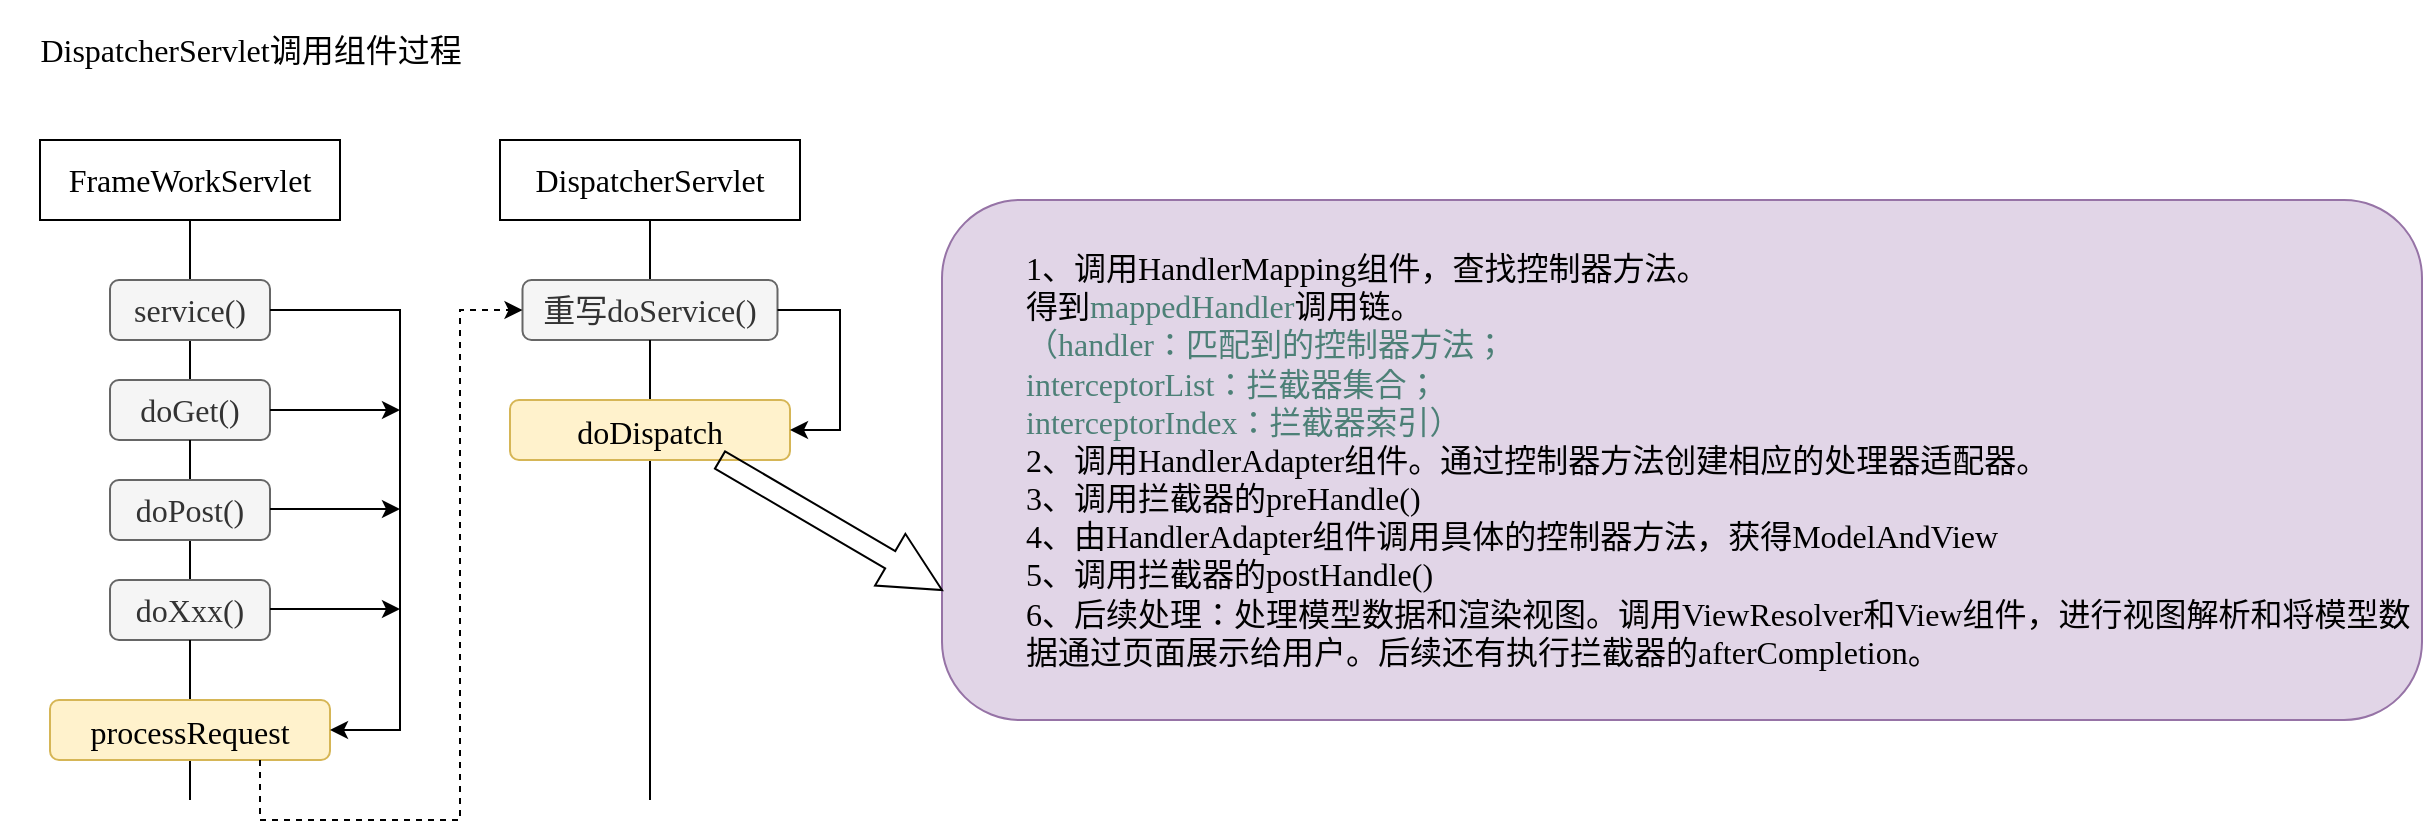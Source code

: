 <mxfile version="15.6.8" type="github">
  <diagram id="KfAR4TID4Bc1_DBofIgW" name="第 1 页">
    <mxGraphModel dx="1422" dy="761" grid="1" gridSize="10" guides="1" tooltips="1" connect="1" arrows="1" fold="1" page="1" pageScale="1" pageWidth="827" pageHeight="1169" math="0" shadow="0">
      <root>
        <mxCell id="0" />
        <mxCell id="1" parent="0" />
        <mxCell id="44p9dVUpJdmk08ztDr2i-1" value="&lt;p&gt;&lt;font face=&quot;Comic Sans MS&quot; style=&quot;font-size: 16px&quot;&gt;DispatcherServlet调用组件过程&lt;/font&gt;&lt;/p&gt;" style="text;html=1;align=center;verticalAlign=middle;resizable=0;points=[];autosize=1;strokeColor=none;fillColor=none;" vertex="1" parent="1">
          <mxGeometry x="30" y="40" width="250" height="50" as="geometry" />
        </mxCell>
        <mxCell id="44p9dVUpJdmk08ztDr2i-2" value="FrameWorkServlet" style="rounded=0;whiteSpace=wrap;html=1;fontFamily=Comic Sans MS;fontSize=16;" vertex="1" parent="1">
          <mxGeometry x="50" y="110" width="150" height="40" as="geometry" />
        </mxCell>
        <mxCell id="44p9dVUpJdmk08ztDr2i-3" value="DispatcherServlet" style="rounded=0;whiteSpace=wrap;html=1;fontFamily=Comic Sans MS;fontSize=16;" vertex="1" parent="1">
          <mxGeometry x="280" y="110" width="150" height="40" as="geometry" />
        </mxCell>
        <mxCell id="44p9dVUpJdmk08ztDr2i-4" value="" style="endArrow=none;html=1;rounded=0;fontFamily=Comic Sans MS;fontSize=16;entryX=0.5;entryY=1;entryDx=0;entryDy=0;startArrow=none;" edge="1" parent="1" source="44p9dVUpJdmk08ztDr2i-7" target="44p9dVUpJdmk08ztDr2i-2">
          <mxGeometry width="50" height="50" relative="1" as="geometry">
            <mxPoint x="125" y="360" as="sourcePoint" />
            <mxPoint x="440" y="340" as="targetPoint" />
          </mxGeometry>
        </mxCell>
        <mxCell id="44p9dVUpJdmk08ztDr2i-6" value="service()" style="rounded=1;whiteSpace=wrap;html=1;fontFamily=Comic Sans MS;fontSize=16;fillColor=#f5f5f5;fontColor=#333333;strokeColor=#666666;" vertex="1" parent="1">
          <mxGeometry x="85" y="180" width="80" height="30" as="geometry" />
        </mxCell>
        <mxCell id="44p9dVUpJdmk08ztDr2i-7" value="doGet()" style="rounded=1;whiteSpace=wrap;html=1;fontFamily=Comic Sans MS;fontSize=16;fillColor=#f5f5f5;fontColor=#333333;strokeColor=#666666;" vertex="1" parent="1">
          <mxGeometry x="85" y="230" width="80" height="30" as="geometry" />
        </mxCell>
        <mxCell id="44p9dVUpJdmk08ztDr2i-8" value="" style="endArrow=none;html=1;rounded=0;fontFamily=Comic Sans MS;fontSize=16;entryX=0.5;entryY=1;entryDx=0;entryDy=0;startArrow=none;" edge="1" parent="1" source="44p9dVUpJdmk08ztDr2i-10" target="44p9dVUpJdmk08ztDr2i-7">
          <mxGeometry width="50" height="50" relative="1" as="geometry">
            <mxPoint x="125" y="440" as="sourcePoint" />
            <mxPoint x="125" y="150" as="targetPoint" />
          </mxGeometry>
        </mxCell>
        <mxCell id="44p9dVUpJdmk08ztDr2i-9" value="doPost()" style="rounded=1;whiteSpace=wrap;html=1;fontFamily=Comic Sans MS;fontSize=16;fillColor=#f5f5f5;fontColor=#333333;strokeColor=#666666;" vertex="1" parent="1">
          <mxGeometry x="85" y="280" width="80" height="30" as="geometry" />
        </mxCell>
        <mxCell id="44p9dVUpJdmk08ztDr2i-10" value="doXxx()" style="rounded=1;whiteSpace=wrap;html=1;fontFamily=Comic Sans MS;fontSize=16;fillColor=#f5f5f5;fontColor=#333333;strokeColor=#666666;" vertex="1" parent="1">
          <mxGeometry x="85" y="330" width="80" height="30" as="geometry" />
        </mxCell>
        <mxCell id="44p9dVUpJdmk08ztDr2i-11" value="" style="endArrow=none;html=1;rounded=0;fontFamily=Comic Sans MS;fontSize=16;entryX=0.5;entryY=1;entryDx=0;entryDy=0;" edge="1" parent="1" target="44p9dVUpJdmk08ztDr2i-10">
          <mxGeometry width="50" height="50" relative="1" as="geometry">
            <mxPoint x="125" y="440" as="sourcePoint" />
            <mxPoint x="125" y="270" as="targetPoint" />
          </mxGeometry>
        </mxCell>
        <mxCell id="44p9dVUpJdmk08ztDr2i-12" value="processRequest" style="text;whiteSpace=wrap;html=1;fontSize=16;fontFamily=Comic Sans MS;fillColor=#fff2cc;strokeColor=#d6b656;rounded=1;align=center;" vertex="1" parent="1">
          <mxGeometry x="55" y="390" width="140" height="30" as="geometry" />
        </mxCell>
        <mxCell id="44p9dVUpJdmk08ztDr2i-14" value="" style="endArrow=classic;html=1;rounded=0;fontFamily=Comic Sans MS;fontSize=16;exitX=1;exitY=0.5;exitDx=0;exitDy=0;entryX=1;entryY=0.5;entryDx=0;entryDy=0;" edge="1" parent="1" source="44p9dVUpJdmk08ztDr2i-6" target="44p9dVUpJdmk08ztDr2i-12">
          <mxGeometry width="50" height="50" relative="1" as="geometry">
            <mxPoint x="390" y="290" as="sourcePoint" />
            <mxPoint x="440" y="240" as="targetPoint" />
            <Array as="points">
              <mxPoint x="230" y="195" />
              <mxPoint x="230" y="405" />
            </Array>
          </mxGeometry>
        </mxCell>
        <mxCell id="44p9dVUpJdmk08ztDr2i-15" value="" style="endArrow=classic;html=1;rounded=0;fontFamily=Comic Sans MS;fontSize=16;exitX=1;exitY=0.5;exitDx=0;exitDy=0;" edge="1" parent="1" source="44p9dVUpJdmk08ztDr2i-7">
          <mxGeometry width="50" height="50" relative="1" as="geometry">
            <mxPoint x="390" y="290" as="sourcePoint" />
            <mxPoint x="230" y="245" as="targetPoint" />
          </mxGeometry>
        </mxCell>
        <mxCell id="44p9dVUpJdmk08ztDr2i-16" value="" style="endArrow=classic;html=1;rounded=0;fontFamily=Comic Sans MS;fontSize=16;exitX=1;exitY=0.5;exitDx=0;exitDy=0;" edge="1" parent="1">
          <mxGeometry width="50" height="50" relative="1" as="geometry">
            <mxPoint x="165" y="294.5" as="sourcePoint" />
            <mxPoint x="230" y="294.5" as="targetPoint" />
          </mxGeometry>
        </mxCell>
        <mxCell id="44p9dVUpJdmk08ztDr2i-17" value="" style="endArrow=classic;html=1;rounded=0;fontFamily=Comic Sans MS;fontSize=16;exitX=1;exitY=0.5;exitDx=0;exitDy=0;" edge="1" parent="1">
          <mxGeometry width="50" height="50" relative="1" as="geometry">
            <mxPoint x="165" y="344.5" as="sourcePoint" />
            <mxPoint x="230" y="344.5" as="targetPoint" />
          </mxGeometry>
        </mxCell>
        <mxCell id="44p9dVUpJdmk08ztDr2i-18" value="" style="endArrow=none;html=1;rounded=0;fontFamily=Comic Sans MS;fontSize=16;entryX=0.5;entryY=1;entryDx=0;entryDy=0;startArrow=none;" edge="1" parent="1" source="44p9dVUpJdmk08ztDr2i-19" target="44p9dVUpJdmk08ztDr2i-3">
          <mxGeometry width="50" height="50" relative="1" as="geometry">
            <mxPoint x="355" y="440" as="sourcePoint" />
            <mxPoint x="440" y="240" as="targetPoint" />
          </mxGeometry>
        </mxCell>
        <mxCell id="44p9dVUpJdmk08ztDr2i-19" value="重写doService()" style="rounded=1;whiteSpace=wrap;html=1;fontFamily=Comic Sans MS;fontSize=16;fillColor=#f5f5f5;fontColor=#333333;strokeColor=#666666;" vertex="1" parent="1">
          <mxGeometry x="291.25" y="180" width="127.5" height="30" as="geometry" />
        </mxCell>
        <mxCell id="44p9dVUpJdmk08ztDr2i-21" value="" style="endArrow=none;html=1;rounded=0;fontFamily=Comic Sans MS;fontSize=16;entryX=0.5;entryY=1;entryDx=0;entryDy=0;" edge="1" parent="1" target="44p9dVUpJdmk08ztDr2i-19">
          <mxGeometry width="50" height="50" relative="1" as="geometry">
            <mxPoint x="355" y="440" as="sourcePoint" />
            <mxPoint x="355" y="150" as="targetPoint" />
          </mxGeometry>
        </mxCell>
        <mxCell id="44p9dVUpJdmk08ztDr2i-22" value="" style="endArrow=classic;html=1;rounded=0;fontFamily=Comic Sans MS;fontSize=16;exitX=0.75;exitY=1;exitDx=0;exitDy=0;entryX=0;entryY=0.5;entryDx=0;entryDy=0;dashed=1;" edge="1" parent="1" source="44p9dVUpJdmk08ztDr2i-12" target="44p9dVUpJdmk08ztDr2i-19">
          <mxGeometry width="50" height="50" relative="1" as="geometry">
            <mxPoint x="440" y="330" as="sourcePoint" />
            <mxPoint x="490" y="280" as="targetPoint" />
            <Array as="points">
              <mxPoint x="160" y="450" />
              <mxPoint x="260" y="450" />
              <mxPoint x="260" y="195" />
            </Array>
          </mxGeometry>
        </mxCell>
        <mxCell id="44p9dVUpJdmk08ztDr2i-23" value="doDispatch" style="text;whiteSpace=wrap;html=1;fontSize=16;fontFamily=Comic Sans MS;fillColor=#fff2cc;strokeColor=#d6b656;rounded=1;align=center;" vertex="1" parent="1">
          <mxGeometry x="285" y="240" width="140" height="30" as="geometry" />
        </mxCell>
        <mxCell id="44p9dVUpJdmk08ztDr2i-25" value="" style="endArrow=classic;html=1;rounded=0;fontFamily=Comic Sans MS;fontSize=16;exitX=1;exitY=0.5;exitDx=0;exitDy=0;entryX=1;entryY=0.5;entryDx=0;entryDy=0;" edge="1" parent="1" source="44p9dVUpJdmk08ztDr2i-19" target="44p9dVUpJdmk08ztDr2i-23">
          <mxGeometry width="50" height="50" relative="1" as="geometry">
            <mxPoint x="390" y="280" as="sourcePoint" />
            <mxPoint x="440" y="230" as="targetPoint" />
            <Array as="points">
              <mxPoint x="450" y="195" />
              <mxPoint x="450" y="255" />
            </Array>
          </mxGeometry>
        </mxCell>
        <mxCell id="44p9dVUpJdmk08ztDr2i-29" value="&lt;blockquote style=&quot;margin: 0 0 0 40px ; border: none ; padding: 0px&quot;&gt;&lt;div&gt;&lt;span&gt;&lt;font face=&quot;Times New Roman&quot;&gt;1、调用HandlerMapping组件，查找控制器方法。&lt;/font&gt;&lt;/span&gt;&lt;/div&gt;&lt;div&gt;&lt;font face=&quot;Times New Roman&quot;&gt;&lt;span&gt;得到&lt;/span&gt;&lt;font color=&quot;#4d8077&quot;&gt;mappedHandler&lt;/font&gt;&lt;span&gt;调用链。&lt;/span&gt;&lt;/font&gt;&lt;/div&gt;&lt;font face=&quot;Times New Roman&quot;&gt;&lt;font color=&quot;#4d8077&quot;&gt;&lt;div&gt;&lt;span&gt;（&lt;/span&gt;&lt;span&gt;handler：匹配到的控制器方法；&lt;/span&gt;&lt;/div&gt;&lt;/font&gt;&lt;font color=&quot;#4d8077&quot;&gt;&lt;div&gt;&lt;span&gt;interceptorList：拦截器集合；&lt;/span&gt;&lt;/div&gt;&lt;/font&gt;&lt;font color=&quot;#4d8077&quot;&gt;&lt;div&gt;&lt;span&gt;interceptorIndex：拦截器索引）&lt;/span&gt;&lt;/div&gt;&lt;/font&gt;2、调用HandlerAdapter组件。通过控制器方法创建相应的处理器适配器。&lt;br&gt;3、调用拦截器的preHandle()&lt;br&gt;4、由HandlerAdapter组件调用具体的控制器方法，获得ModelAndView&lt;br&gt;5、调用拦截器的postHandle()&lt;br&gt;6、后续处理：处理模型数据和渲染视图。调用ViewResolver和View组件，进行视图解析和将模型数据通过页面展示给用户。后续还有执行拦截器的afterCompletion。&lt;/font&gt;&lt;/blockquote&gt;" style="rounded=1;whiteSpace=wrap;html=1;fontFamily=Comic Sans MS;fontSize=16;align=left;fillColor=#e1d5e7;strokeColor=#9673a6;" vertex="1" parent="1">
          <mxGeometry x="501" y="140" width="740" height="260" as="geometry" />
        </mxCell>
        <mxCell id="44p9dVUpJdmk08ztDr2i-30" value="" style="shape=arrow;endArrow=classic;html=1;rounded=0;fontFamily=Times New Roman;fontSize=16;fontColor=#000000;exitX=0.75;exitY=1;exitDx=0;exitDy=0;entryX=0;entryY=0.75;entryDx=0;entryDy=0;" edge="1" parent="1" source="44p9dVUpJdmk08ztDr2i-23" target="44p9dVUpJdmk08ztDr2i-29">
          <mxGeometry width="50" height="50" relative="1" as="geometry">
            <mxPoint x="420" y="390" as="sourcePoint" />
            <mxPoint x="470" y="340" as="targetPoint" />
            <Array as="points">
              <mxPoint x="390" y="335" />
            </Array>
          </mxGeometry>
        </mxCell>
      </root>
    </mxGraphModel>
  </diagram>
</mxfile>
